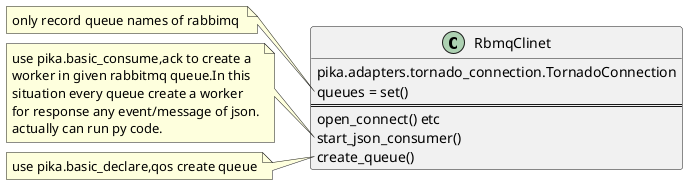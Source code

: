 @startuml
class RbmqClinet{
    pika.adapters.tornado_connection.TornadoConnection
    queues = set()
    ==
    open_connect() etc
    start_json_consumer()
    create_queue()
}
note left of RbmqClinet::queues
    only record queue names of rabbimq 
end note 

note left of RbmqClinet::start_json_consumer
    use pika.basic_consume,ack to create a 
    worker in given rabbitmq queue.In this 
    situation every queue create a worker 
    for response any event/message of json.
    actually can run py code.
end note

note left of RbmqClinet::create_queue
    use pika.basic_declare,qos create queue
end note

@enduml